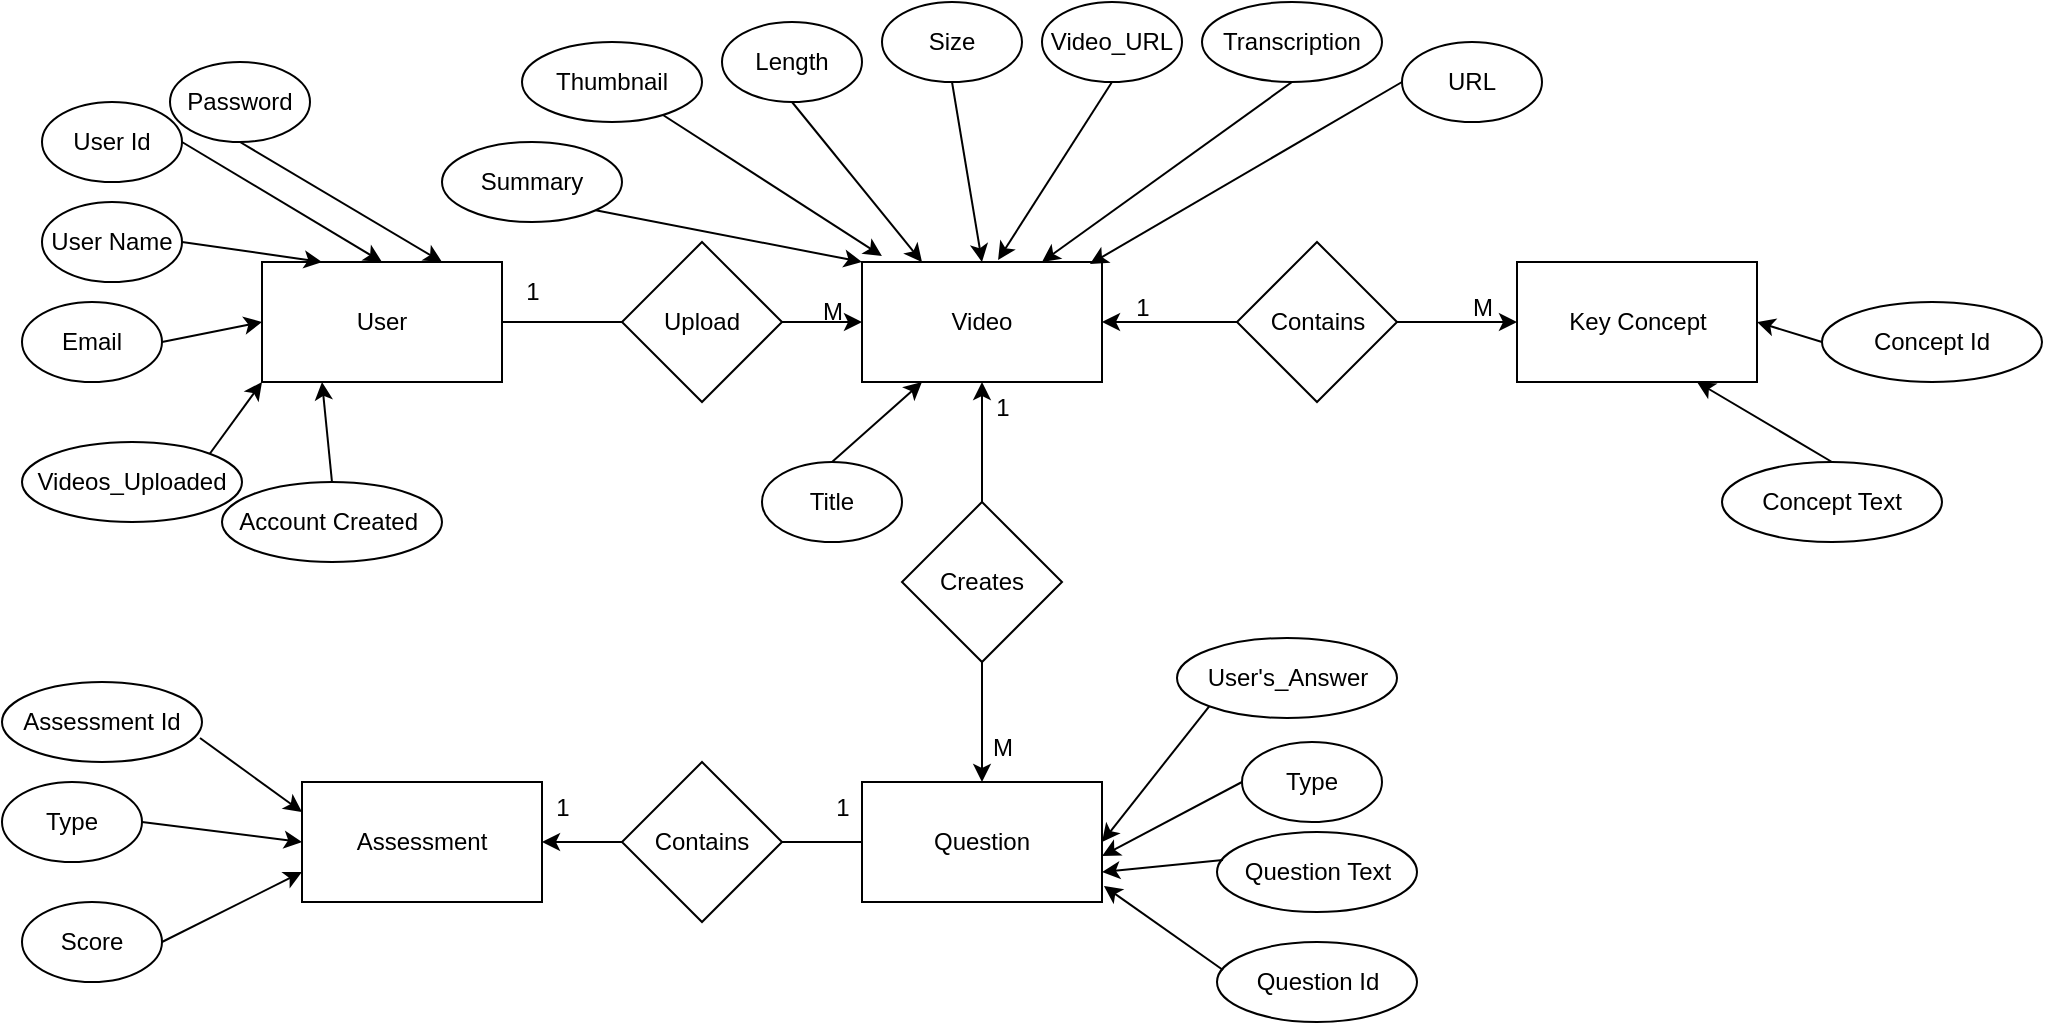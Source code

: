 <mxfile version="24.7.17">
  <diagram name="Page-1" id="tiigiWsw-sh9O9fSEu40">
    <mxGraphModel dx="1106" dy="601" grid="1" gridSize="10" guides="1" tooltips="1" connect="1" arrows="1" fold="1" page="1" pageScale="1" pageWidth="827" pageHeight="1169" math="0" shadow="0">
      <root>
        <mxCell id="0" />
        <mxCell id="1" parent="0" />
        <mxCell id="OeBx3CEoDruNxCVU-E6a-1" value="User" style="rounded=0;whiteSpace=wrap;html=1;" vertex="1" parent="1">
          <mxGeometry x="390" y="260" width="120" height="60" as="geometry" />
        </mxCell>
        <mxCell id="OeBx3CEoDruNxCVU-E6a-2" value="Videos_Uploaded" style="ellipse;whiteSpace=wrap;html=1;" vertex="1" parent="1">
          <mxGeometry x="270" y="350" width="110" height="40" as="geometry" />
        </mxCell>
        <mxCell id="OeBx3CEoDruNxCVU-E6a-3" value="User Id" style="ellipse;whiteSpace=wrap;html=1;" vertex="1" parent="1">
          <mxGeometry x="280" y="180" width="70" height="40" as="geometry" />
        </mxCell>
        <mxCell id="OeBx3CEoDruNxCVU-E6a-4" value="User Name" style="ellipse;whiteSpace=wrap;html=1;" vertex="1" parent="1">
          <mxGeometry x="280" y="230" width="70" height="40" as="geometry" />
        </mxCell>
        <mxCell id="OeBx3CEoDruNxCVU-E6a-5" value="Email" style="ellipse;whiteSpace=wrap;html=1;" vertex="1" parent="1">
          <mxGeometry x="270" y="280" width="70" height="40" as="geometry" />
        </mxCell>
        <mxCell id="OeBx3CEoDruNxCVU-E6a-6" value="" style="endArrow=classic;html=1;rounded=0;exitX=1;exitY=0;exitDx=0;exitDy=0;entryX=0;entryY=1;entryDx=0;entryDy=0;" edge="1" parent="1" source="OeBx3CEoDruNxCVU-E6a-2" target="OeBx3CEoDruNxCVU-E6a-1">
          <mxGeometry width="50" height="50" relative="1" as="geometry">
            <mxPoint x="390" y="340" as="sourcePoint" />
            <mxPoint x="450" y="320" as="targetPoint" />
          </mxGeometry>
        </mxCell>
        <mxCell id="OeBx3CEoDruNxCVU-E6a-7" value="" style="endArrow=classic;html=1;rounded=0;exitX=1;exitY=0.5;exitDx=0;exitDy=0;entryX=0;entryY=0.5;entryDx=0;entryDy=0;" edge="1" parent="1" source="OeBx3CEoDruNxCVU-E6a-5" target="OeBx3CEoDruNxCVU-E6a-1">
          <mxGeometry width="50" height="50" relative="1" as="geometry">
            <mxPoint x="350" y="380" as="sourcePoint" />
            <mxPoint x="420" y="350" as="targetPoint" />
          </mxGeometry>
        </mxCell>
        <mxCell id="OeBx3CEoDruNxCVU-E6a-8" value="" style="endArrow=classic;html=1;rounded=0;exitX=1;exitY=0.5;exitDx=0;exitDy=0;entryX=0.25;entryY=0;entryDx=0;entryDy=0;" edge="1" parent="1" source="OeBx3CEoDruNxCVU-E6a-4" target="OeBx3CEoDruNxCVU-E6a-1">
          <mxGeometry width="50" height="50" relative="1" as="geometry">
            <mxPoint x="360" y="390" as="sourcePoint" />
            <mxPoint x="430" y="360" as="targetPoint" />
          </mxGeometry>
        </mxCell>
        <mxCell id="OeBx3CEoDruNxCVU-E6a-9" value="" style="endArrow=classic;html=1;rounded=0;exitX=1;exitY=0.5;exitDx=0;exitDy=0;entryX=0.5;entryY=0;entryDx=0;entryDy=0;" edge="1" parent="1" source="OeBx3CEoDruNxCVU-E6a-3" target="OeBx3CEoDruNxCVU-E6a-1">
          <mxGeometry width="50" height="50" relative="1" as="geometry">
            <mxPoint x="370" y="400" as="sourcePoint" />
            <mxPoint x="440" y="370" as="targetPoint" />
          </mxGeometry>
        </mxCell>
        <mxCell id="OeBx3CEoDruNxCVU-E6a-11" value="Upload" style="rhombus;whiteSpace=wrap;html=1;" vertex="1" parent="1">
          <mxGeometry x="570" y="250" width="80" height="80" as="geometry" />
        </mxCell>
        <mxCell id="OeBx3CEoDruNxCVU-E6a-13" value="Video" style="rounded=0;whiteSpace=wrap;html=1;" vertex="1" parent="1">
          <mxGeometry x="690" y="260" width="120" height="60" as="geometry" />
        </mxCell>
        <mxCell id="OeBx3CEoDruNxCVU-E6a-14" value="" style="endArrow=classic;html=1;rounded=0;entryX=0;entryY=0.5;entryDx=0;entryDy=0;exitX=1;exitY=0.5;exitDx=0;exitDy=0;" edge="1" parent="1" source="OeBx3CEoDruNxCVU-E6a-11" target="OeBx3CEoDruNxCVU-E6a-13">
          <mxGeometry width="50" height="50" relative="1" as="geometry">
            <mxPoint x="660" y="340" as="sourcePoint" />
            <mxPoint x="710" y="290" as="targetPoint" />
          </mxGeometry>
        </mxCell>
        <mxCell id="OeBx3CEoDruNxCVU-E6a-16" value="Length" style="ellipse;whiteSpace=wrap;html=1;" vertex="1" parent="1">
          <mxGeometry x="620" y="140" width="70" height="40" as="geometry" />
        </mxCell>
        <mxCell id="OeBx3CEoDruNxCVU-E6a-17" value="Title" style="ellipse;whiteSpace=wrap;html=1;" vertex="1" parent="1">
          <mxGeometry x="640" y="360" width="70" height="40" as="geometry" />
        </mxCell>
        <mxCell id="OeBx3CEoDruNxCVU-E6a-18" value="Video_URL" style="ellipse;whiteSpace=wrap;html=1;" vertex="1" parent="1">
          <mxGeometry x="780" y="130" width="70" height="40" as="geometry" />
        </mxCell>
        <mxCell id="OeBx3CEoDruNxCVU-E6a-19" value="Size" style="ellipse;whiteSpace=wrap;html=1;" vertex="1" parent="1">
          <mxGeometry x="700" y="130" width="70" height="40" as="geometry" />
        </mxCell>
        <mxCell id="OeBx3CEoDruNxCVU-E6a-24" value="" style="endArrow=classic;html=1;rounded=0;entryX=0.25;entryY=0;entryDx=0;entryDy=0;exitX=0.5;exitY=1;exitDx=0;exitDy=0;" edge="1" parent="1" source="OeBx3CEoDruNxCVU-E6a-16" target="OeBx3CEoDruNxCVU-E6a-13">
          <mxGeometry width="50" height="50" relative="1" as="geometry">
            <mxPoint x="660" y="340" as="sourcePoint" />
            <mxPoint x="710" y="290" as="targetPoint" />
          </mxGeometry>
        </mxCell>
        <mxCell id="OeBx3CEoDruNxCVU-E6a-25" value="" style="endArrow=classic;html=1;rounded=0;entryX=0.5;entryY=0;entryDx=0;entryDy=0;exitX=0.5;exitY=1;exitDx=0;exitDy=0;" edge="1" parent="1" source="OeBx3CEoDruNxCVU-E6a-19" target="OeBx3CEoDruNxCVU-E6a-13">
          <mxGeometry width="50" height="50" relative="1" as="geometry">
            <mxPoint x="655" y="220" as="sourcePoint" />
            <mxPoint x="730" y="270" as="targetPoint" />
          </mxGeometry>
        </mxCell>
        <mxCell id="OeBx3CEoDruNxCVU-E6a-26" value="" style="endArrow=classic;html=1;rounded=0;entryX=0.567;entryY=-0.017;entryDx=0;entryDy=0;exitX=0.5;exitY=1;exitDx=0;exitDy=0;entryPerimeter=0;" edge="1" parent="1" source="OeBx3CEoDruNxCVU-E6a-18" target="OeBx3CEoDruNxCVU-E6a-13">
          <mxGeometry width="50" height="50" relative="1" as="geometry">
            <mxPoint x="735" y="200" as="sourcePoint" />
            <mxPoint x="760" y="270" as="targetPoint" />
          </mxGeometry>
        </mxCell>
        <mxCell id="OeBx3CEoDruNxCVU-E6a-27" value="" style="endArrow=classic;html=1;rounded=0;exitX=0.5;exitY=0;exitDx=0;exitDy=0;entryX=0.25;entryY=1;entryDx=0;entryDy=0;" edge="1" parent="1" source="OeBx3CEoDruNxCVU-E6a-17" target="OeBx3CEoDruNxCVU-E6a-13">
          <mxGeometry width="50" height="50" relative="1" as="geometry">
            <mxPoint x="660" y="340" as="sourcePoint" />
            <mxPoint x="710" y="290" as="targetPoint" />
          </mxGeometry>
        </mxCell>
        <mxCell id="OeBx3CEoDruNxCVU-E6a-33" value="Creates" style="rhombus;whiteSpace=wrap;html=1;" vertex="1" parent="1">
          <mxGeometry x="710" y="380" width="80" height="80" as="geometry" />
        </mxCell>
        <mxCell id="OeBx3CEoDruNxCVU-E6a-34" value="" style="endArrow=classic;html=1;rounded=0;exitX=0.5;exitY=0;exitDx=0;exitDy=0;entryX=0.5;entryY=1;entryDx=0;entryDy=0;" edge="1" parent="1" source="OeBx3CEoDruNxCVU-E6a-33" target="OeBx3CEoDruNxCVU-E6a-13">
          <mxGeometry width="50" height="50" relative="1" as="geometry">
            <mxPoint x="660" y="340" as="sourcePoint" />
            <mxPoint x="1050" y="320" as="targetPoint" />
          </mxGeometry>
        </mxCell>
        <mxCell id="OeBx3CEoDruNxCVU-E6a-35" value="URL" style="ellipse;whiteSpace=wrap;html=1;" vertex="1" parent="1">
          <mxGeometry x="960" y="150" width="70" height="40" as="geometry" />
        </mxCell>
        <mxCell id="OeBx3CEoDruNxCVU-E6a-36" value="Transcription" style="ellipse;whiteSpace=wrap;html=1;" vertex="1" parent="1">
          <mxGeometry x="860" y="130" width="90" height="40" as="geometry" />
        </mxCell>
        <mxCell id="OeBx3CEoDruNxCVU-E6a-38" value="" style="endArrow=classic;html=1;rounded=0;entryX=0.95;entryY=0.017;entryDx=0;entryDy=0;exitX=0;exitY=0.5;exitDx=0;exitDy=0;entryPerimeter=0;" edge="1" parent="1" source="OeBx3CEoDruNxCVU-E6a-35" target="OeBx3CEoDruNxCVU-E6a-13">
          <mxGeometry width="50" height="50" relative="1" as="geometry">
            <mxPoint x="835" y="210" as="sourcePoint" />
            <mxPoint x="1020" y="260" as="targetPoint" />
          </mxGeometry>
        </mxCell>
        <mxCell id="OeBx3CEoDruNxCVU-E6a-39" value="" style="endArrow=classic;html=1;rounded=0;entryX=0.75;entryY=0;entryDx=0;entryDy=0;exitX=0.5;exitY=1;exitDx=0;exitDy=0;" edge="1" parent="1" source="OeBx3CEoDruNxCVU-E6a-36" target="OeBx3CEoDruNxCVU-E6a-13">
          <mxGeometry width="50" height="50" relative="1" as="geometry">
            <mxPoint x="985" y="230" as="sourcePoint" />
            <mxPoint x="1030" y="270" as="targetPoint" />
          </mxGeometry>
        </mxCell>
        <mxCell id="OeBx3CEoDruNxCVU-E6a-41" value="" style="endArrow=classic;html=1;rounded=0;exitX=0.5;exitY=1;exitDx=0;exitDy=0;" edge="1" parent="1" source="OeBx3CEoDruNxCVU-E6a-33" target="OeBx3CEoDruNxCVU-E6a-42">
          <mxGeometry width="50" height="50" relative="1" as="geometry">
            <mxPoint x="660" y="470" as="sourcePoint" />
            <mxPoint x="750" y="540" as="targetPoint" />
          </mxGeometry>
        </mxCell>
        <mxCell id="OeBx3CEoDruNxCVU-E6a-42" value="Question" style="rounded=0;whiteSpace=wrap;html=1;" vertex="1" parent="1">
          <mxGeometry x="690" y="520" width="120" height="60" as="geometry" />
        </mxCell>
        <mxCell id="OeBx3CEoDruNxCVU-E6a-44" value="User&#39;s_Answer" style="ellipse;whiteSpace=wrap;html=1;" vertex="1" parent="1">
          <mxGeometry x="847.5" y="448" width="110" height="40" as="geometry" />
        </mxCell>
        <mxCell id="OeBx3CEoDruNxCVU-E6a-45" value="Type" style="ellipse;whiteSpace=wrap;html=1;" vertex="1" parent="1">
          <mxGeometry x="880" y="500" width="70" height="40" as="geometry" />
        </mxCell>
        <mxCell id="OeBx3CEoDruNxCVU-E6a-48" value="" style="endArrow=classic;html=1;rounded=0;entryX=1;entryY=0.5;entryDx=0;entryDy=0;exitX=0;exitY=1;exitDx=0;exitDy=0;" edge="1" parent="1" source="OeBx3CEoDruNxCVU-E6a-44" target="OeBx3CEoDruNxCVU-E6a-42">
          <mxGeometry width="50" height="50" relative="1" as="geometry">
            <mxPoint x="850" y="490" as="sourcePoint" />
            <mxPoint x="840" y="420" as="targetPoint" />
          </mxGeometry>
        </mxCell>
        <mxCell id="OeBx3CEoDruNxCVU-E6a-49" value="" style="endArrow=classic;html=1;rounded=0;entryX=1;entryY=0.617;entryDx=0;entryDy=0;entryPerimeter=0;exitX=0;exitY=0.5;exitDx=0;exitDy=0;" edge="1" parent="1" source="OeBx3CEoDruNxCVU-E6a-45" target="OeBx3CEoDruNxCVU-E6a-42">
          <mxGeometry width="50" height="50" relative="1" as="geometry">
            <mxPoint x="1170" y="560" as="sourcePoint" />
            <mxPoint x="1120" y="565" as="targetPoint" />
          </mxGeometry>
        </mxCell>
        <mxCell id="OeBx3CEoDruNxCVU-E6a-51" value="Summary" style="ellipse;whiteSpace=wrap;html=1;" vertex="1" parent="1">
          <mxGeometry x="480" y="200" width="90" height="40" as="geometry" />
        </mxCell>
        <mxCell id="OeBx3CEoDruNxCVU-E6a-52" value="" style="endArrow=classic;html=1;rounded=0;entryX=0;entryY=0;entryDx=0;entryDy=0;exitX=1;exitY=1;exitDx=0;exitDy=0;" edge="1" parent="1" source="OeBx3CEoDruNxCVU-E6a-51" target="OeBx3CEoDruNxCVU-E6a-13">
          <mxGeometry width="50" height="50" relative="1" as="geometry">
            <mxPoint x="1155" y="240" as="sourcePoint" />
            <mxPoint x="1110" y="290" as="targetPoint" />
          </mxGeometry>
        </mxCell>
        <mxCell id="OeBx3CEoDruNxCVU-E6a-55" value="Thumbnail" style="ellipse;whiteSpace=wrap;html=1;" vertex="1" parent="1">
          <mxGeometry x="520" y="150" width="90" height="40" as="geometry" />
        </mxCell>
        <mxCell id="OeBx3CEoDruNxCVU-E6a-56" value="" style="endArrow=classic;html=1;rounded=0;entryX=0.083;entryY=-0.05;entryDx=0;entryDy=0;entryPerimeter=0;" edge="1" parent="1" source="OeBx3CEoDruNxCVU-E6a-55" target="OeBx3CEoDruNxCVU-E6a-13">
          <mxGeometry width="50" height="50" relative="1" as="geometry">
            <mxPoint x="930" y="270" as="sourcePoint" />
            <mxPoint x="820" y="300" as="targetPoint" />
          </mxGeometry>
        </mxCell>
        <mxCell id="OeBx3CEoDruNxCVU-E6a-57" value="Assessment" style="rounded=0;whiteSpace=wrap;html=1;" vertex="1" parent="1">
          <mxGeometry x="410" y="520" width="120" height="60" as="geometry" />
        </mxCell>
        <mxCell id="OeBx3CEoDruNxCVU-E6a-58" value="Contains" style="rhombus;whiteSpace=wrap;html=1;" vertex="1" parent="1">
          <mxGeometry x="570" y="510" width="80" height="80" as="geometry" />
        </mxCell>
        <mxCell id="OeBx3CEoDruNxCVU-E6a-60" value="" style="endArrow=classic;html=1;rounded=0;exitX=0;exitY=0.5;exitDx=0;exitDy=0;entryX=1;entryY=0.5;entryDx=0;entryDy=0;" edge="1" parent="1" source="OeBx3CEoDruNxCVU-E6a-58" target="OeBx3CEoDruNxCVU-E6a-57">
          <mxGeometry width="50" height="50" relative="1" as="geometry">
            <mxPoint x="380" y="660" as="sourcePoint" />
            <mxPoint x="510" y="540" as="targetPoint" />
          </mxGeometry>
        </mxCell>
        <mxCell id="OeBx3CEoDruNxCVU-E6a-61" value="Type" style="ellipse;whiteSpace=wrap;html=1;" vertex="1" parent="1">
          <mxGeometry x="260" y="520" width="70" height="40" as="geometry" />
        </mxCell>
        <mxCell id="OeBx3CEoDruNxCVU-E6a-62" value="" style="endArrow=classic;html=1;rounded=0;entryX=0;entryY=0.5;entryDx=0;entryDy=0;exitX=1;exitY=0.5;exitDx=0;exitDy=0;" edge="1" parent="1" source="OeBx3CEoDruNxCVU-E6a-61" target="OeBx3CEoDruNxCVU-E6a-57">
          <mxGeometry width="50" height="50" relative="1" as="geometry">
            <mxPoint x="890" y="575" as="sourcePoint" />
            <mxPoint x="820" y="567" as="targetPoint" />
          </mxGeometry>
        </mxCell>
        <mxCell id="OeBx3CEoDruNxCVU-E6a-71" value="" style="edgeStyle=orthogonalEdgeStyle;rounded=0;orthogonalLoop=1;jettySize=auto;html=1;entryX=0;entryY=0.5;entryDx=0;entryDy=0;" edge="1" parent="1" source="OeBx3CEoDruNxCVU-E6a-67" target="OeBx3CEoDruNxCVU-E6a-70">
          <mxGeometry relative="1" as="geometry" />
        </mxCell>
        <mxCell id="OeBx3CEoDruNxCVU-E6a-67" value="Contains" style="rhombus;whiteSpace=wrap;html=1;" vertex="1" parent="1">
          <mxGeometry x="877.5" y="250" width="80" height="80" as="geometry" />
        </mxCell>
        <mxCell id="OeBx3CEoDruNxCVU-E6a-69" value="" style="endArrow=classic;html=1;rounded=0;exitX=0;exitY=0.5;exitDx=0;exitDy=0;entryX=1;entryY=0.5;entryDx=0;entryDy=0;" edge="1" parent="1" source="OeBx3CEoDruNxCVU-E6a-67" target="OeBx3CEoDruNxCVU-E6a-13">
          <mxGeometry width="50" height="50" relative="1" as="geometry">
            <mxPoint x="687.5" y="410" as="sourcePoint" />
            <mxPoint x="812.5" y="300" as="targetPoint" />
          </mxGeometry>
        </mxCell>
        <mxCell id="OeBx3CEoDruNxCVU-E6a-70" value="Key Concept" style="whiteSpace=wrap;html=1;" vertex="1" parent="1">
          <mxGeometry x="1017.5" y="260" width="120" height="60" as="geometry" />
        </mxCell>
        <mxCell id="OeBx3CEoDruNxCVU-E6a-72" value="1" style="text;html=1;align=center;verticalAlign=middle;resizable=0;points=[];autosize=1;strokeColor=none;fillColor=none;" vertex="1" parent="1">
          <mxGeometry x="510" y="260" width="30" height="30" as="geometry" />
        </mxCell>
        <mxCell id="OeBx3CEoDruNxCVU-E6a-73" value="M" style="text;html=1;align=center;verticalAlign=middle;resizable=0;points=[];autosize=1;strokeColor=none;fillColor=none;" vertex="1" parent="1">
          <mxGeometry x="660" y="270" width="30" height="30" as="geometry" />
        </mxCell>
        <mxCell id="OeBx3CEoDruNxCVU-E6a-74" value="" style="endArrow=none;html=1;rounded=0;exitX=1;exitY=0.5;exitDx=0;exitDy=0;entryX=0;entryY=0.5;entryDx=0;entryDy=0;" edge="1" parent="1" source="OeBx3CEoDruNxCVU-E6a-1" target="OeBx3CEoDruNxCVU-E6a-11">
          <mxGeometry width="50" height="50" relative="1" as="geometry">
            <mxPoint x="730" y="470" as="sourcePoint" />
            <mxPoint x="780" y="420" as="targetPoint" />
          </mxGeometry>
        </mxCell>
        <mxCell id="OeBx3CEoDruNxCVU-E6a-75" value="1" style="text;html=1;align=center;verticalAlign=middle;resizable=0;points=[];autosize=1;strokeColor=none;fillColor=none;" vertex="1" parent="1">
          <mxGeometry x="815" y="268" width="30" height="30" as="geometry" />
        </mxCell>
        <mxCell id="OeBx3CEoDruNxCVU-E6a-76" value="M" style="text;html=1;align=center;verticalAlign=middle;resizable=0;points=[];autosize=1;strokeColor=none;fillColor=none;" vertex="1" parent="1">
          <mxGeometry x="985" y="268" width="30" height="30" as="geometry" />
        </mxCell>
        <mxCell id="OeBx3CEoDruNxCVU-E6a-77" value="M" style="text;html=1;align=center;verticalAlign=middle;resizable=0;points=[];autosize=1;strokeColor=none;fillColor=none;" vertex="1" parent="1">
          <mxGeometry x="745" y="488" width="30" height="30" as="geometry" />
        </mxCell>
        <mxCell id="OeBx3CEoDruNxCVU-E6a-78" value="1" style="text;html=1;align=center;verticalAlign=middle;resizable=0;points=[];autosize=1;strokeColor=none;fillColor=none;" vertex="1" parent="1">
          <mxGeometry x="745" y="318" width="30" height="30" as="geometry" />
        </mxCell>
        <mxCell id="OeBx3CEoDruNxCVU-E6a-79" value="Score" style="ellipse;whiteSpace=wrap;html=1;" vertex="1" parent="1">
          <mxGeometry x="270" y="580" width="70" height="40" as="geometry" />
        </mxCell>
        <mxCell id="OeBx3CEoDruNxCVU-E6a-80" value="" style="endArrow=classic;html=1;rounded=0;entryX=0;entryY=0.75;entryDx=0;entryDy=0;exitX=1;exitY=0.5;exitDx=0;exitDy=0;" edge="1" parent="1" source="OeBx3CEoDruNxCVU-E6a-79" target="OeBx3CEoDruNxCVU-E6a-57">
          <mxGeometry width="50" height="50" relative="1" as="geometry">
            <mxPoint x="340" y="550" as="sourcePoint" />
            <mxPoint x="420" y="560" as="targetPoint" />
          </mxGeometry>
        </mxCell>
        <mxCell id="OeBx3CEoDruNxCVU-E6a-81" value="1" style="text;html=1;align=center;verticalAlign=middle;resizable=0;points=[];autosize=1;strokeColor=none;fillColor=none;" vertex="1" parent="1">
          <mxGeometry x="665" y="518" width="30" height="30" as="geometry" />
        </mxCell>
        <mxCell id="OeBx3CEoDruNxCVU-E6a-82" value="1" style="text;html=1;align=center;verticalAlign=middle;resizable=0;points=[];autosize=1;strokeColor=none;fillColor=none;" vertex="1" parent="1">
          <mxGeometry x="525" y="518" width="30" height="30" as="geometry" />
        </mxCell>
        <mxCell id="OeBx3CEoDruNxCVU-E6a-83" value="" style="endArrow=none;html=1;rounded=0;exitX=1;exitY=0.5;exitDx=0;exitDy=0;entryX=0;entryY=0.5;entryDx=0;entryDy=0;" edge="1" parent="1" source="OeBx3CEoDruNxCVU-E6a-58" target="OeBx3CEoDruNxCVU-E6a-42">
          <mxGeometry width="50" height="50" relative="1" as="geometry">
            <mxPoint x="730" y="470" as="sourcePoint" />
            <mxPoint x="780" y="420" as="targetPoint" />
          </mxGeometry>
        </mxCell>
        <mxCell id="OeBx3CEoDruNxCVU-E6a-84" value="Assessment Id" style="ellipse;whiteSpace=wrap;html=1;" vertex="1" parent="1">
          <mxGeometry x="260" y="470" width="100" height="40" as="geometry" />
        </mxCell>
        <mxCell id="OeBx3CEoDruNxCVU-E6a-85" value="" style="endArrow=classic;html=1;rounded=0;entryX=0;entryY=0.25;entryDx=0;entryDy=0;exitX=0.99;exitY=0.7;exitDx=0;exitDy=0;exitPerimeter=0;" edge="1" parent="1" source="OeBx3CEoDruNxCVU-E6a-84" target="OeBx3CEoDruNxCVU-E6a-57">
          <mxGeometry width="50" height="50" relative="1" as="geometry">
            <mxPoint x="340" y="550" as="sourcePoint" />
            <mxPoint x="420" y="560" as="targetPoint" />
          </mxGeometry>
        </mxCell>
        <mxCell id="OeBx3CEoDruNxCVU-E6a-87" value="Question Id" style="ellipse;whiteSpace=wrap;html=1;" vertex="1" parent="1">
          <mxGeometry x="867.5" y="600" width="100" height="40" as="geometry" />
        </mxCell>
        <mxCell id="OeBx3CEoDruNxCVU-E6a-88" value="" style="endArrow=classic;html=1;rounded=0;entryX=1.008;entryY=0.867;entryDx=0;entryDy=0;entryPerimeter=0;exitX=0.03;exitY=0.35;exitDx=0;exitDy=0;exitPerimeter=0;" edge="1" parent="1" source="OeBx3CEoDruNxCVU-E6a-87" target="OeBx3CEoDruNxCVU-E6a-42">
          <mxGeometry width="50" height="50" relative="1" as="geometry">
            <mxPoint x="890" y="575" as="sourcePoint" />
            <mxPoint x="820" y="567" as="targetPoint" />
          </mxGeometry>
        </mxCell>
        <mxCell id="OeBx3CEoDruNxCVU-E6a-89" value="Question Text" style="ellipse;whiteSpace=wrap;html=1;" vertex="1" parent="1">
          <mxGeometry x="867.5" y="545" width="100" height="40" as="geometry" />
        </mxCell>
        <mxCell id="OeBx3CEoDruNxCVU-E6a-90" value="" style="endArrow=classic;html=1;rounded=0;entryX=1;entryY=0.75;entryDx=0;entryDy=0;exitX=0.03;exitY=0.35;exitDx=0;exitDy=0;exitPerimeter=0;" edge="1" parent="1" source="OeBx3CEoDruNxCVU-E6a-89" target="OeBx3CEoDruNxCVU-E6a-42">
          <mxGeometry width="50" height="50" relative="1" as="geometry">
            <mxPoint x="900" y="585" as="sourcePoint" />
            <mxPoint x="821" y="582" as="targetPoint" />
          </mxGeometry>
        </mxCell>
        <mxCell id="OeBx3CEoDruNxCVU-E6a-91" value="Concept Text" style="ellipse;whiteSpace=wrap;html=1;" vertex="1" parent="1">
          <mxGeometry x="1120" y="360" width="110" height="40" as="geometry" />
        </mxCell>
        <mxCell id="OeBx3CEoDruNxCVU-E6a-93" value="Concept Id" style="ellipse;whiteSpace=wrap;html=1;" vertex="1" parent="1">
          <mxGeometry x="1170" y="280" width="110" height="40" as="geometry" />
        </mxCell>
        <mxCell id="OeBx3CEoDruNxCVU-E6a-94" value="" style="endArrow=classic;html=1;rounded=0;entryX=0.75;entryY=1;entryDx=0;entryDy=0;exitX=0.5;exitY=0;exitDx=0;exitDy=0;" edge="1" parent="1" source="OeBx3CEoDruNxCVU-E6a-91" target="OeBx3CEoDruNxCVU-E6a-70">
          <mxGeometry width="50" height="50" relative="1" as="geometry">
            <mxPoint x="730" y="470" as="sourcePoint" />
            <mxPoint x="780" y="420" as="targetPoint" />
          </mxGeometry>
        </mxCell>
        <mxCell id="OeBx3CEoDruNxCVU-E6a-95" value="" style="endArrow=classic;html=1;rounded=0;entryX=1;entryY=0.5;entryDx=0;entryDy=0;exitX=0;exitY=0.5;exitDx=0;exitDy=0;" edge="1" parent="1" source="OeBx3CEoDruNxCVU-E6a-93" target="OeBx3CEoDruNxCVU-E6a-70">
          <mxGeometry width="50" height="50" relative="1" as="geometry">
            <mxPoint x="1185" y="370" as="sourcePoint" />
            <mxPoint x="1118" y="330" as="targetPoint" />
          </mxGeometry>
        </mxCell>
        <mxCell id="OeBx3CEoDruNxCVU-E6a-96" value="Password" style="ellipse;whiteSpace=wrap;html=1;" vertex="1" parent="1">
          <mxGeometry x="344" y="160" width="70" height="40" as="geometry" />
        </mxCell>
        <mxCell id="OeBx3CEoDruNxCVU-E6a-97" value="" style="endArrow=classic;html=1;rounded=0;exitX=0.5;exitY=1;exitDx=0;exitDy=0;entryX=0.75;entryY=0;entryDx=0;entryDy=0;" edge="1" parent="1" source="OeBx3CEoDruNxCVU-E6a-96" target="OeBx3CEoDruNxCVU-E6a-1">
          <mxGeometry width="50" height="50" relative="1" as="geometry">
            <mxPoint x="360" y="210" as="sourcePoint" />
            <mxPoint x="460" y="270" as="targetPoint" />
          </mxGeometry>
        </mxCell>
        <mxCell id="OeBx3CEoDruNxCVU-E6a-98" value="Account Created&amp;nbsp;" style="ellipse;whiteSpace=wrap;html=1;" vertex="1" parent="1">
          <mxGeometry x="370" y="370" width="110" height="40" as="geometry" />
        </mxCell>
        <mxCell id="OeBx3CEoDruNxCVU-E6a-99" value="" style="endArrow=classic;html=1;rounded=0;exitX=0.5;exitY=0;exitDx=0;exitDy=0;entryX=0.25;entryY=1;entryDx=0;entryDy=0;" edge="1" parent="1" source="OeBx3CEoDruNxCVU-E6a-98" target="OeBx3CEoDruNxCVU-E6a-1">
          <mxGeometry width="50" height="50" relative="1" as="geometry">
            <mxPoint x="390" y="380" as="sourcePoint" />
            <mxPoint x="460" y="330" as="targetPoint" />
          </mxGeometry>
        </mxCell>
      </root>
    </mxGraphModel>
  </diagram>
</mxfile>
